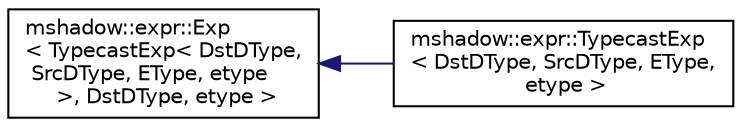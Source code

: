 digraph "Graphical Class Hierarchy"
{
 // LATEX_PDF_SIZE
  edge [fontname="Helvetica",fontsize="10",labelfontname="Helvetica",labelfontsize="10"];
  node [fontname="Helvetica",fontsize="10",shape=record];
  rankdir="LR";
  Node0 [label="mshadow::expr::Exp\l\< TypecastExp\< DstDType,\l SrcDType, EType, etype\l \>, DstDType, etype \>",height=0.2,width=0.4,color="black", fillcolor="white", style="filled",URL="$structmshadow_1_1expr_1_1Exp.html",tooltip=" "];
  Node0 -> Node1 [dir="back",color="midnightblue",fontsize="10",style="solid",fontname="Helvetica"];
  Node1 [label="mshadow::expr::TypecastExp\l\< DstDType, SrcDType, EType,\l etype \>",height=0.2,width=0.4,color="black", fillcolor="white", style="filled",URL="$structmshadow_1_1expr_1_1TypecastExp.html",tooltip="typecast expression, cast the type of elements"];
}
